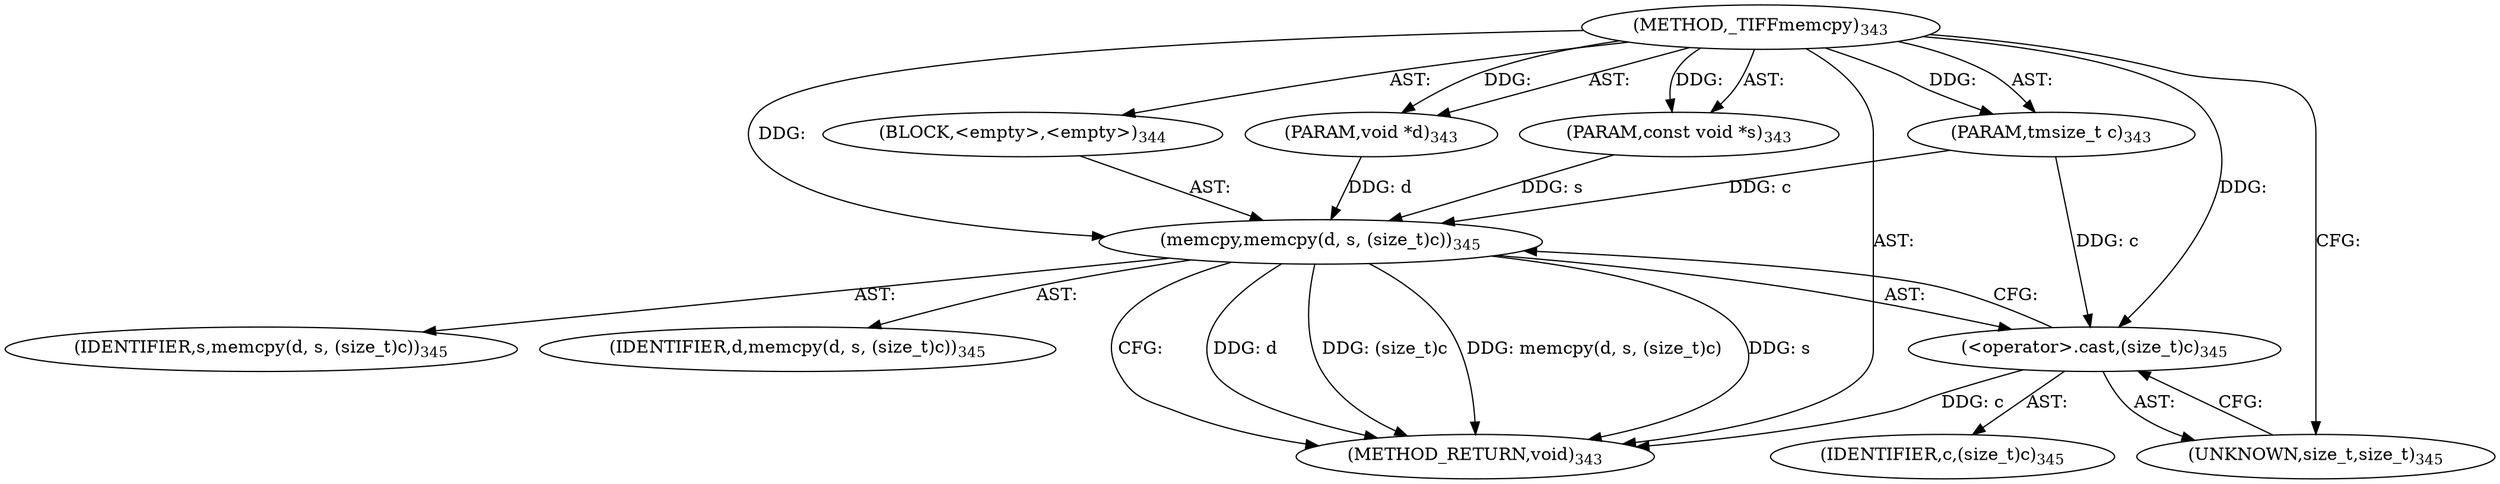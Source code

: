 digraph "_TIFFmemcpy" {  
"34181" [label = <(METHOD,_TIFFmemcpy)<SUB>343</SUB>> ]
"34182" [label = <(PARAM,void *d)<SUB>343</SUB>> ]
"34183" [label = <(PARAM,const void *s)<SUB>343</SUB>> ]
"34184" [label = <(PARAM,tmsize_t c)<SUB>343</SUB>> ]
"34185" [label = <(BLOCK,&lt;empty&gt;,&lt;empty&gt;)<SUB>344</SUB>> ]
"34186" [label = <(memcpy,memcpy(d, s, (size_t)c))<SUB>345</SUB>> ]
"34187" [label = <(IDENTIFIER,d,memcpy(d, s, (size_t)c))<SUB>345</SUB>> ]
"34188" [label = <(IDENTIFIER,s,memcpy(d, s, (size_t)c))<SUB>345</SUB>> ]
"34189" [label = <(&lt;operator&gt;.cast,(size_t)c)<SUB>345</SUB>> ]
"34190" [label = <(UNKNOWN,size_t,size_t)<SUB>345</SUB>> ]
"34191" [label = <(IDENTIFIER,c,(size_t)c)<SUB>345</SUB>> ]
"34192" [label = <(METHOD_RETURN,void)<SUB>343</SUB>> ]
  "34181" -> "34182"  [ label = "AST: "] 
  "34181" -> "34183"  [ label = "AST: "] 
  "34181" -> "34184"  [ label = "AST: "] 
  "34181" -> "34185"  [ label = "AST: "] 
  "34181" -> "34192"  [ label = "AST: "] 
  "34185" -> "34186"  [ label = "AST: "] 
  "34186" -> "34187"  [ label = "AST: "] 
  "34186" -> "34188"  [ label = "AST: "] 
  "34186" -> "34189"  [ label = "AST: "] 
  "34189" -> "34190"  [ label = "AST: "] 
  "34189" -> "34191"  [ label = "AST: "] 
  "34186" -> "34192"  [ label = "CFG: "] 
  "34189" -> "34186"  [ label = "CFG: "] 
  "34190" -> "34189"  [ label = "CFG: "] 
  "34181" -> "34190"  [ label = "CFG: "] 
  "34186" -> "34192"  [ label = "DDG: d"] 
  "34186" -> "34192"  [ label = "DDG: s"] 
  "34189" -> "34192"  [ label = "DDG: c"] 
  "34186" -> "34192"  [ label = "DDG: (size_t)c"] 
  "34186" -> "34192"  [ label = "DDG: memcpy(d, s, (size_t)c)"] 
  "34181" -> "34182"  [ label = "DDG: "] 
  "34181" -> "34183"  [ label = "DDG: "] 
  "34181" -> "34184"  [ label = "DDG: "] 
  "34182" -> "34186"  [ label = "DDG: d"] 
  "34181" -> "34186"  [ label = "DDG: "] 
  "34183" -> "34186"  [ label = "DDG: s"] 
  "34184" -> "34186"  [ label = "DDG: c"] 
  "34184" -> "34189"  [ label = "DDG: c"] 
  "34181" -> "34189"  [ label = "DDG: "] 
}

